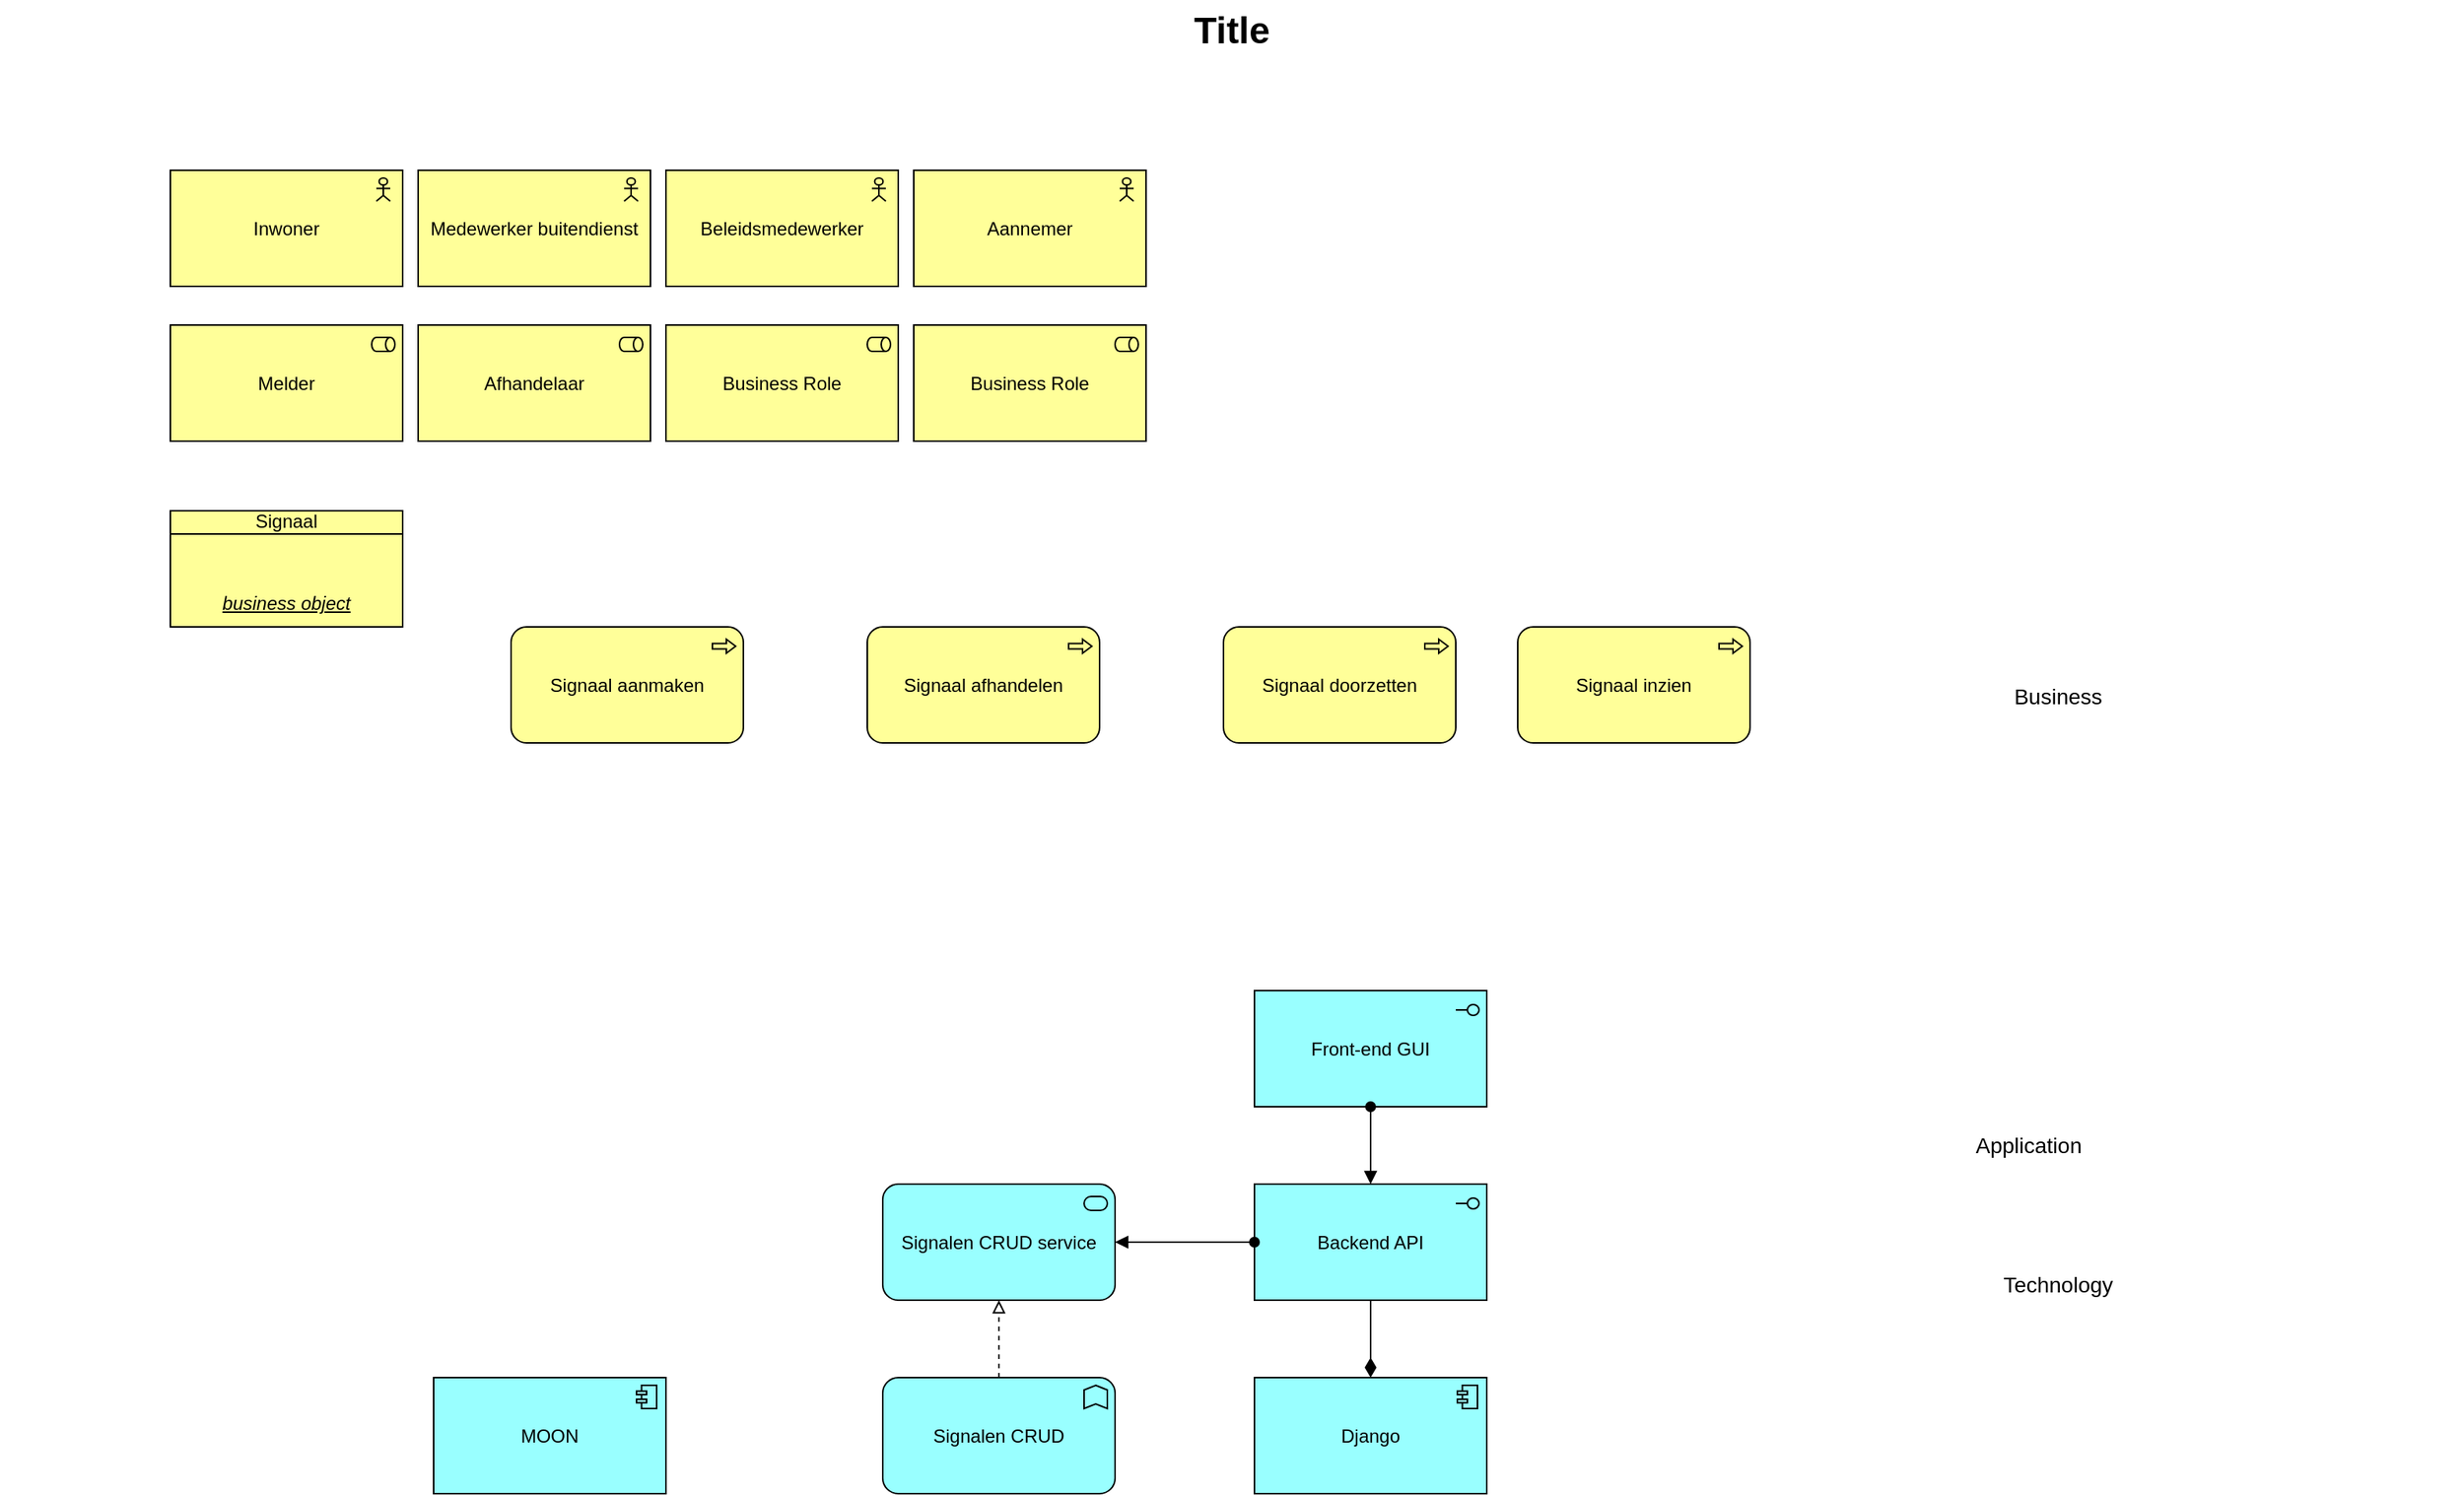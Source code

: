 <mxfile version="25.0.3">
  <diagram id="6I0OCvxSQrVGMHxT2VVA" name="Page-1">
    <mxGraphModel dx="1434" dy="782" grid="1" gridSize="10" guides="1" tooltips="1" connect="1" arrows="1" fold="1" page="1" pageScale="1" pageWidth="1654" pageHeight="1169" math="0" shadow="0">
      <root>
        <mxCell id="0" />
        <mxCell id="1" parent="0" />
        <mxCell id="dKdSaXE48SgPbhcamS2K-58" value="Technology" style="text;html=1;strokeColor=none;fillColor=none;align=center;verticalAlign=middle;whiteSpace=wrap;fontSize=14;" parent="1" vertex="1">
          <mxGeometry x="1259" y="890" width="240" height="20" as="geometry" />
        </mxCell>
        <mxCell id="dKdSaXE48SgPbhcamS2K-59" value="Application" style="text;html=1;strokeColor=none;fillColor=none;align=center;verticalAlign=middle;whiteSpace=wrap;fontSize=14;" parent="1" vertex="1">
          <mxGeometry x="1240" y="800" width="240" height="20" as="geometry" />
        </mxCell>
        <mxCell id="dKdSaXE48SgPbhcamS2K-60" value="Business" style="text;html=1;strokeColor=none;fillColor=none;align=center;verticalAlign=middle;whiteSpace=wrap;fontSize=14;" parent="1" vertex="1">
          <mxGeometry x="1259" y="510" width="240" height="20" as="geometry" />
        </mxCell>
        <mxCell id="dKdSaXE48SgPbhcamS2K-63" value="Title" style="text;strokeColor=none;fillColor=none;html=1;fontSize=24;fontStyle=1;verticalAlign=middle;align=center;" parent="1" vertex="1">
          <mxGeometry x="50" y="70" width="1590" height="40" as="geometry" />
        </mxCell>
        <mxCell id="eNobzMMhauN4BnxFjJXC-1" value="Melder" style="html=1;outlineConnect=0;whiteSpace=wrap;fillColor=#ffff99;shape=mxgraph.archimate3.application;appType=role;archiType=square;" vertex="1" parent="1">
          <mxGeometry x="160" y="280" width="150" height="75" as="geometry" />
        </mxCell>
        <mxCell id="eNobzMMhauN4BnxFjJXC-2" value="Afhandelaar" style="html=1;outlineConnect=0;whiteSpace=wrap;fillColor=#ffff99;shape=mxgraph.archimate3.application;appType=role;archiType=square;" vertex="1" parent="1">
          <mxGeometry x="320" y="280" width="150" height="75" as="geometry" />
        </mxCell>
        <mxCell id="eNobzMMhauN4BnxFjJXC-3" value="Business Role" style="html=1;outlineConnect=0;whiteSpace=wrap;fillColor=#ffff99;shape=mxgraph.archimate3.application;appType=role;archiType=square;" vertex="1" parent="1">
          <mxGeometry x="480" y="280" width="150" height="75" as="geometry" />
        </mxCell>
        <mxCell id="eNobzMMhauN4BnxFjJXC-4" value="Business Role" style="html=1;outlineConnect=0;whiteSpace=wrap;fillColor=#ffff99;shape=mxgraph.archimate3.application;appType=role;archiType=square;" vertex="1" parent="1">
          <mxGeometry x="640" y="280" width="150" height="75" as="geometry" />
        </mxCell>
        <mxCell id="eNobzMMhauN4BnxFjJXC-5" value="Medewerker buitendienst" style="html=1;outlineConnect=0;whiteSpace=wrap;fillColor=#ffff99;shape=mxgraph.archimate3.application;appType=actor;archiType=square;" vertex="1" parent="1">
          <mxGeometry x="320" y="180" width="150" height="75" as="geometry" />
        </mxCell>
        <mxCell id="eNobzMMhauN4BnxFjJXC-6" value="Beleidsmedewerker" style="html=1;outlineConnect=0;whiteSpace=wrap;fillColor=#ffff99;shape=mxgraph.archimate3.application;appType=actor;archiType=square;" vertex="1" parent="1">
          <mxGeometry x="480" y="180" width="150" height="75" as="geometry" />
        </mxCell>
        <mxCell id="eNobzMMhauN4BnxFjJXC-7" value="Aannemer" style="html=1;outlineConnect=0;whiteSpace=wrap;fillColor=#ffff99;shape=mxgraph.archimate3.application;appType=actor;archiType=square;" vertex="1" parent="1">
          <mxGeometry x="640" y="180" width="150" height="75" as="geometry" />
        </mxCell>
        <mxCell id="eNobzMMhauN4BnxFjJXC-8" value="Inwoner" style="html=1;outlineConnect=0;whiteSpace=wrap;fillColor=#ffff99;shape=mxgraph.archimate3.application;appType=actor;archiType=square;" vertex="1" parent="1">
          <mxGeometry x="160" y="180" width="150" height="75" as="geometry" />
        </mxCell>
        <mxCell id="eNobzMMhauN4BnxFjJXC-9" value="Signaal" style="html=1;outlineConnect=0;whiteSpace=wrap;fillColor=#ffff99;shape=mxgraph.archimate3.businessObject;overflow=fill;" vertex="1" parent="1">
          <mxGeometry x="160" y="400" width="150" height="75" as="geometry" />
        </mxCell>
        <mxCell id="eNobzMMhauN4BnxFjJXC-10" value="&lt;i&gt;&lt;u&gt;business object&lt;/u&gt;&lt;/i&gt;" style="text;strokeColor=none;align=center;fillColor=none;html=1;verticalAlign=middle;whiteSpace=wrap;rounded=0;" vertex="1" parent="1">
          <mxGeometry x="160" y="445" width="150" height="30" as="geometry" />
        </mxCell>
        <mxCell id="eNobzMMhauN4BnxFjJXC-11" value="Front-end GUI" style="html=1;outlineConnect=0;whiteSpace=wrap;fillColor=#99ffff;shape=mxgraph.archimate3.application;appType=interface;archiType=square;" vertex="1" parent="1">
          <mxGeometry x="860" y="710" width="150" height="75" as="geometry" />
        </mxCell>
        <mxCell id="eNobzMMhauN4BnxFjJXC-12" value="Backend API" style="html=1;outlineConnect=0;whiteSpace=wrap;fillColor=#99ffff;shape=mxgraph.archimate3.application;appType=interface;archiType=square;" vertex="1" parent="1">
          <mxGeometry x="860" y="835" width="150" height="75" as="geometry" />
        </mxCell>
        <mxCell id="eNobzMMhauN4BnxFjJXC-14" value="Signalen CRUD" style="html=1;outlineConnect=0;whiteSpace=wrap;fillColor=#99ffff;shape=mxgraph.archimate3.application;appType=func;archiType=rounded;" vertex="1" parent="1">
          <mxGeometry x="620" y="960" width="150" height="75" as="geometry" />
        </mxCell>
        <mxCell id="eNobzMMhauN4BnxFjJXC-16" value="Signalen CRUD service" style="html=1;outlineConnect=0;whiteSpace=wrap;fillColor=#99ffff;shape=mxgraph.archimate3.application;appType=serv;archiType=rounded" vertex="1" parent="1">
          <mxGeometry x="620" y="835" width="150" height="75" as="geometry" />
        </mxCell>
        <mxCell id="eNobzMMhauN4BnxFjJXC-19" value="" style="endArrow=block;html=1;endFill=1;startArrow=oval;startFill=1;edgeStyle=elbowEdgeStyle;elbow=vertical;rounded=0;entryX=1;entryY=0.5;entryDx=0;entryDy=0;entryPerimeter=0;exitX=0;exitY=0.5;exitDx=0;exitDy=0;exitPerimeter=0;" edge="1" parent="1" source="eNobzMMhauN4BnxFjJXC-12" target="eNobzMMhauN4BnxFjJXC-16">
          <mxGeometry width="160" relative="1" as="geometry">
            <mxPoint x="730" y="890" as="sourcePoint" />
            <mxPoint x="890" y="890" as="targetPoint" />
          </mxGeometry>
        </mxCell>
        <mxCell id="eNobzMMhauN4BnxFjJXC-20" value="" style="html=1;startArrow=diamondThin;startFill=1;edgeStyle=elbowEdgeStyle;elbow=vertical;startSize=10;endArrow=none;endFill=0;rounded=0;exitX=0.5;exitY=0;exitDx=0;exitDy=0;exitPerimeter=0;" edge="1" parent="1" source="eNobzMMhauN4BnxFjJXC-29" target="eNobzMMhauN4BnxFjJXC-12">
          <mxGeometry width="160" relative="1" as="geometry">
            <mxPoint x="953.75" y="960" as="sourcePoint" />
            <mxPoint x="890" y="890" as="targetPoint" />
          </mxGeometry>
        </mxCell>
        <mxCell id="eNobzMMhauN4BnxFjJXC-21" value="" style="edgeStyle=elbowEdgeStyle;html=1;endArrow=block;elbow=vertical;endFill=0;dashed=1;rounded=0;entryX=0.5;entryY=1;entryDx=0;entryDy=0;entryPerimeter=0;exitX=0.5;exitY=0;exitDx=0;exitDy=0;exitPerimeter=0;" edge="1" parent="1" source="eNobzMMhauN4BnxFjJXC-14" target="eNobzMMhauN4BnxFjJXC-16">
          <mxGeometry width="160" relative="1" as="geometry">
            <mxPoint x="950" y="890" as="sourcePoint" />
            <mxPoint x="1110" y="890" as="targetPoint" />
          </mxGeometry>
        </mxCell>
        <mxCell id="eNobzMMhauN4BnxFjJXC-22" value="" style="endArrow=block;html=1;endFill=1;startArrow=oval;startFill=1;edgeStyle=elbowEdgeStyle;elbow=vertical;rounded=0;exitX=0.5;exitY=1;exitDx=0;exitDy=0;exitPerimeter=0;entryX=0.5;entryY=0;entryDx=0;entryDy=0;entryPerimeter=0;" edge="1" parent="1" source="eNobzMMhauN4BnxFjJXC-11" target="eNobzMMhauN4BnxFjJXC-12">
          <mxGeometry width="160" relative="1" as="geometry">
            <mxPoint x="730" y="890" as="sourcePoint" />
            <mxPoint x="950" y="820" as="targetPoint" />
          </mxGeometry>
        </mxCell>
        <mxCell id="eNobzMMhauN4BnxFjJXC-23" value="Signaal aanmaken" style="html=1;outlineConnect=0;whiteSpace=wrap;fillColor=#ffff99;shape=mxgraph.archimate3.application;appType=proc;archiType=rounded;" vertex="1" parent="1">
          <mxGeometry x="380" y="475" width="150" height="75" as="geometry" />
        </mxCell>
        <mxCell id="eNobzMMhauN4BnxFjJXC-24" value="Signaal afhandelen" style="html=1;outlineConnect=0;whiteSpace=wrap;fillColor=#ffff99;shape=mxgraph.archimate3.application;appType=proc;archiType=rounded;" vertex="1" parent="1">
          <mxGeometry x="610" y="475" width="150" height="75" as="geometry" />
        </mxCell>
        <mxCell id="eNobzMMhauN4BnxFjJXC-25" value="Signaal doorzetten" style="html=1;outlineConnect=0;whiteSpace=wrap;fillColor=#ffff99;shape=mxgraph.archimate3.application;appType=proc;archiType=rounded;" vertex="1" parent="1">
          <mxGeometry x="840" y="475" width="150" height="75" as="geometry" />
        </mxCell>
        <mxCell id="eNobzMMhauN4BnxFjJXC-27" value="Signaal inzien" style="html=1;outlineConnect=0;whiteSpace=wrap;fillColor=#ffff99;shape=mxgraph.archimate3.application;appType=proc;archiType=rounded;" vertex="1" parent="1">
          <mxGeometry x="1030" y="475" width="150" height="75" as="geometry" />
        </mxCell>
        <mxCell id="eNobzMMhauN4BnxFjJXC-28" value="MOON" style="html=1;outlineConnect=0;whiteSpace=wrap;fillColor=#99ffff;shape=mxgraph.archimate3.application;appType=comp;archiType=square;" vertex="1" parent="1">
          <mxGeometry x="330" y="960" width="150" height="75" as="geometry" />
        </mxCell>
        <mxCell id="eNobzMMhauN4BnxFjJXC-29" value="Django" style="html=1;outlineConnect=0;whiteSpace=wrap;fillColor=#99ffff;shape=mxgraph.archimate3.application;appType=comp;archiType=square;" vertex="1" parent="1">
          <mxGeometry x="860" y="960" width="150" height="75" as="geometry" />
        </mxCell>
      </root>
    </mxGraphModel>
  </diagram>
</mxfile>
